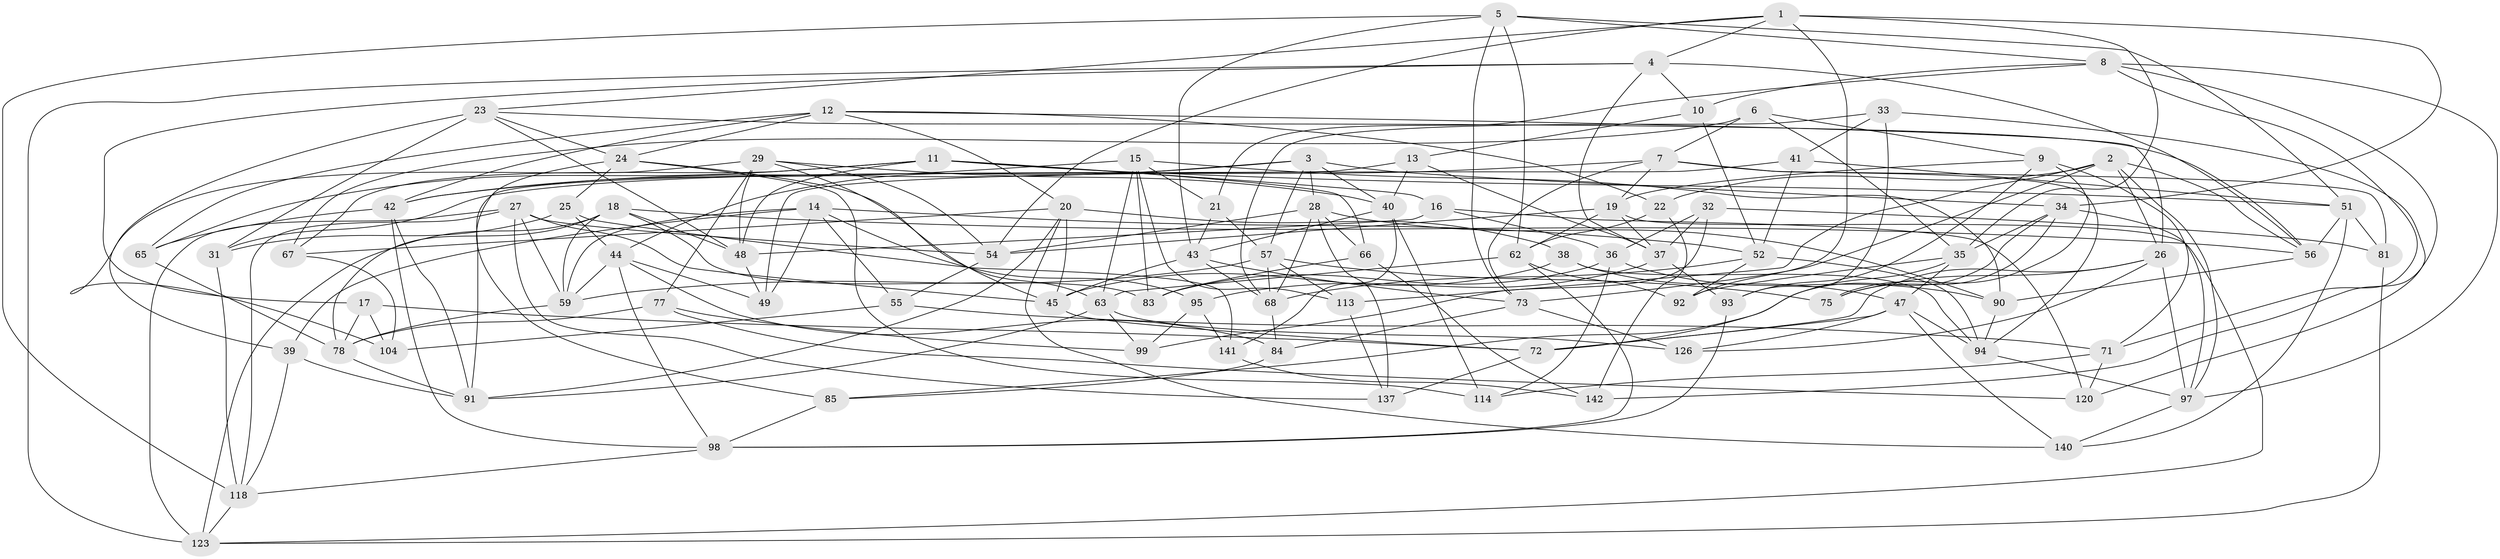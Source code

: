 // original degree distribution, {4: 1.0}
// Generated by graph-tools (version 1.1) at 2025/11/02/27/25 16:11:50]
// undirected, 90 vertices, 230 edges
graph export_dot {
graph [start="1"]
  node [color=gray90,style=filled];
  1 [super="+136"];
  2 [super="+110"];
  3 [super="+119"];
  4 [super="+122"];
  5 [super="+100"];
  6;
  7 [super="+53"];
  8 [super="+69"];
  9 [super="+129"];
  10;
  11 [super="+64"];
  12 [super="+50"];
  13;
  14 [super="+70"];
  15 [super="+88"];
  16;
  17;
  18 [super="+101"];
  19 [super="+58"];
  20 [super="+109"];
  21;
  22;
  23 [super="+30"];
  24 [super="+121"];
  25;
  26 [super="+127"];
  27 [super="+125"];
  28 [super="+108"];
  29 [super="+61"];
  31;
  32;
  33;
  34 [super="+80"];
  35 [super="+89"];
  36 [super="+74"];
  37 [super="+46"];
  38;
  39;
  40 [super="+139"];
  41;
  42 [super="+60"];
  43 [super="+82"];
  44 [super="+86"];
  45 [super="+124"];
  47 [super="+76"];
  48 [super="+134"];
  49;
  51 [super="+115"];
  52 [super="+117"];
  54 [super="+133"];
  55;
  56 [super="+112"];
  57 [super="+128"];
  59 [super="+130"];
  62 [super="+79"];
  63 [super="+132"];
  65;
  66;
  67;
  68 [super="+107"];
  71 [super="+106"];
  72 [super="+103"];
  73 [super="+96"];
  75;
  77;
  78 [super="+87"];
  81;
  83;
  84;
  85;
  90 [super="+105"];
  91 [super="+131"];
  92;
  93;
  94 [super="+111"];
  95;
  97 [super="+102"];
  98 [super="+116"];
  99;
  104;
  113;
  114;
  118 [super="+138"];
  120;
  123 [super="+135"];
  126;
  137;
  140;
  141;
  142;
  1 -- 54;
  1 -- 4;
  1 -- 92;
  1 -- 23;
  1 -- 34;
  1 -- 35;
  2 -- 97;
  2 -- 113;
  2 -- 26;
  2 -- 22;
  2 -- 73;
  2 -- 56;
  3 -- 42;
  3 -- 28;
  3 -- 40;
  3 -- 34;
  3 -- 44;
  3 -- 57;
  4 -- 17;
  4 -- 123;
  4 -- 56;
  4 -- 10;
  4 -- 37;
  5 -- 118;
  5 -- 43;
  5 -- 62;
  5 -- 73;
  5 -- 51;
  5 -- 8;
  6 -- 35;
  6 -- 67;
  6 -- 7;
  6 -- 9;
  7 -- 31;
  7 -- 81;
  7 -- 19;
  7 -- 73;
  7 -- 94;
  8 -- 142;
  8 -- 10;
  8 -- 21;
  8 -- 97;
  8 -- 71;
  9 -- 75;
  9 -- 71 [weight=2];
  9 -- 19;
  9 -- 93;
  10 -- 52;
  10 -- 13;
  11 -- 67;
  11 -- 65;
  11 -- 16;
  11 -- 48;
  11 -- 66;
  11 -- 51;
  12 -- 24;
  12 -- 22;
  12 -- 42;
  12 -- 65;
  12 -- 26;
  12 -- 20;
  13 -- 91;
  13 -- 40;
  13 -- 37;
  14 -- 49;
  14 -- 55;
  14 -- 95;
  14 -- 39;
  14 -- 59;
  14 -- 52;
  15 -- 21;
  15 -- 113;
  15 -- 42;
  15 -- 90;
  15 -- 83;
  15 -- 63;
  16 -- 48;
  16 -- 120;
  16 -- 36;
  17 -- 104;
  17 -- 72;
  17 -- 78;
  18 -- 59;
  18 -- 123;
  18 -- 48;
  18 -- 83;
  18 -- 78;
  18 -- 56;
  19 -- 62;
  19 -- 123;
  19 -- 37;
  19 -- 54;
  20 -- 140;
  20 -- 67;
  20 -- 45;
  20 -- 38;
  20 -- 91;
  21 -- 57;
  21 -- 43;
  22 -- 142;
  22 -- 62;
  23 -- 31;
  23 -- 48;
  23 -- 24;
  23 -- 56;
  23 -- 104;
  24 -- 25;
  24 -- 114;
  24 -- 85;
  24 -- 63;
  25 -- 141;
  25 -- 44;
  25 -- 31;
  26 -- 126;
  26 -- 72;
  26 -- 97;
  26 -- 75;
  27 -- 137;
  27 -- 54;
  27 -- 45;
  27 -- 118;
  27 -- 59;
  27 -- 123;
  28 -- 90;
  28 -- 66;
  28 -- 137;
  28 -- 68;
  28 -- 54;
  29 -- 40;
  29 -- 54;
  29 -- 48;
  29 -- 45;
  29 -- 77;
  29 -- 39;
  31 -- 118;
  32 -- 81;
  32 -- 37;
  32 -- 99;
  32 -- 36;
  33 -- 41;
  33 -- 120;
  33 -- 93;
  33 -- 68;
  34 -- 35;
  34 -- 85;
  34 -- 75;
  34 -- 97;
  35 -- 47;
  35 -- 72;
  35 -- 92;
  36 -- 83;
  36 -- 114;
  36 -- 90 [weight=2];
  37 -- 93;
  37 -- 95;
  38 -- 45;
  38 -- 47;
  38 -- 94;
  39 -- 91;
  39 -- 118;
  40 -- 141;
  40 -- 114;
  40 -- 43;
  41 -- 52;
  41 -- 51;
  41 -- 49;
  42 -- 91;
  42 -- 65;
  42 -- 98;
  43 -- 73;
  43 -- 45;
  43 -- 68;
  44 -- 49;
  44 -- 98;
  44 -- 84;
  44 -- 59;
  45 -- 72;
  47 -- 140;
  47 -- 72;
  47 -- 126;
  47 -- 94;
  48 -- 49;
  51 -- 81;
  51 -- 140;
  51 -- 56;
  52 -- 94;
  52 -- 92;
  52 -- 68;
  54 -- 55;
  55 -- 104;
  55 -- 71;
  56 -- 90;
  57 -- 68;
  57 -- 75;
  57 -- 59;
  57 -- 113;
  59 -- 78;
  62 -- 92;
  62 -- 98;
  62 -- 63;
  63 -- 126;
  63 -- 99;
  63 -- 91;
  65 -- 78;
  66 -- 142;
  66 -- 83;
  67 -- 104;
  68 -- 84;
  71 -- 120;
  71 -- 114;
  72 -- 137;
  73 -- 126;
  73 -- 84;
  77 -- 99;
  77 -- 120;
  77 -- 78;
  78 -- 91;
  81 -- 123;
  84 -- 85;
  85 -- 98;
  90 -- 94;
  93 -- 98;
  94 -- 97;
  95 -- 141;
  95 -- 99;
  97 -- 140;
  98 -- 118;
  113 -- 137;
  118 -- 123;
  141 -- 142;
}
